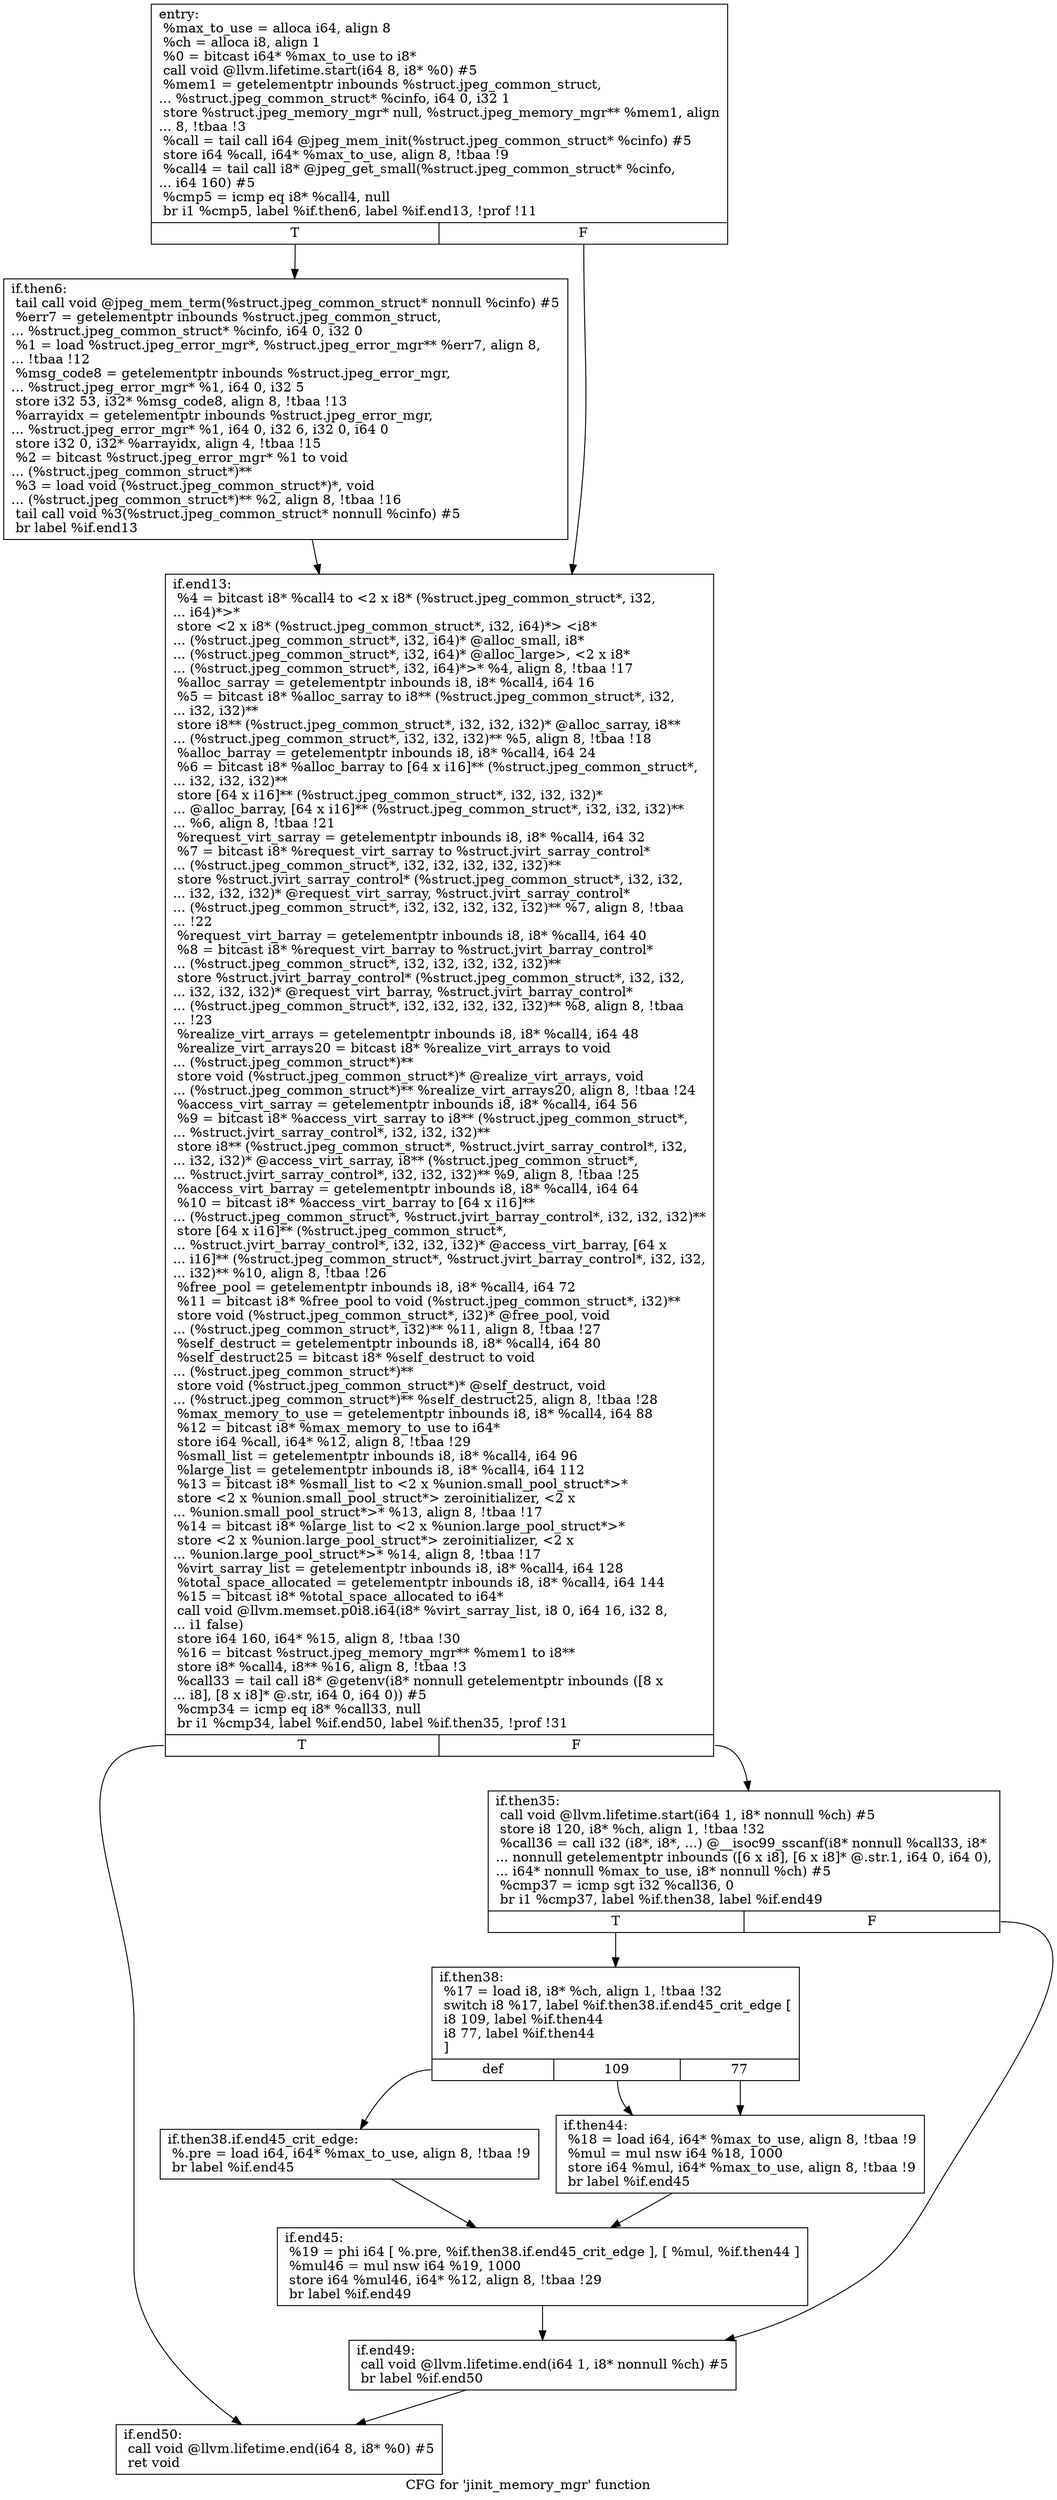 digraph "CFG for 'jinit_memory_mgr' function" {
	label="CFG for 'jinit_memory_mgr' function";

	Node0x5759a50 [shape=record,label="{entry:\l  %max_to_use = alloca i64, align 8\l  %ch = alloca i8, align 1\l  %0 = bitcast i64* %max_to_use to i8*\l  call void @llvm.lifetime.start(i64 8, i8* %0) #5\l  %mem1 = getelementptr inbounds %struct.jpeg_common_struct,\l... %struct.jpeg_common_struct* %cinfo, i64 0, i32 1\l  store %struct.jpeg_memory_mgr* null, %struct.jpeg_memory_mgr** %mem1, align\l... 8, !tbaa !3\l  %call = tail call i64 @jpeg_mem_init(%struct.jpeg_common_struct* %cinfo) #5\l  store i64 %call, i64* %max_to_use, align 8, !tbaa !9\l  %call4 = tail call i8* @jpeg_get_small(%struct.jpeg_common_struct* %cinfo,\l... i64 160) #5\l  %cmp5 = icmp eq i8* %call4, null\l  br i1 %cmp5, label %if.then6, label %if.end13, !prof !11\l|{<s0>T|<s1>F}}"];
	Node0x5759a50:s0 -> Node0x575bf70;
	Node0x5759a50:s1 -> Node0x575c050;
	Node0x575bf70 [shape=record,label="{if.then6:                                         \l  tail call void @jpeg_mem_term(%struct.jpeg_common_struct* nonnull %cinfo) #5\l  %err7 = getelementptr inbounds %struct.jpeg_common_struct,\l... %struct.jpeg_common_struct* %cinfo, i64 0, i32 0\l  %1 = load %struct.jpeg_error_mgr*, %struct.jpeg_error_mgr** %err7, align 8,\l... !tbaa !12\l  %msg_code8 = getelementptr inbounds %struct.jpeg_error_mgr,\l... %struct.jpeg_error_mgr* %1, i64 0, i32 5\l  store i32 53, i32* %msg_code8, align 8, !tbaa !13\l  %arrayidx = getelementptr inbounds %struct.jpeg_error_mgr,\l... %struct.jpeg_error_mgr* %1, i64 0, i32 6, i32 0, i64 0\l  store i32 0, i32* %arrayidx, align 4, !tbaa !15\l  %2 = bitcast %struct.jpeg_error_mgr* %1 to void\l... (%struct.jpeg_common_struct*)**\l  %3 = load void (%struct.jpeg_common_struct*)*, void\l... (%struct.jpeg_common_struct*)** %2, align 8, !tbaa !16\l  tail call void %3(%struct.jpeg_common_struct* nonnull %cinfo) #5\l  br label %if.end13\l}"];
	Node0x575bf70 -> Node0x575c050;
	Node0x575c050 [shape=record,label="{if.end13:                                         \l  %4 = bitcast i8* %call4 to \<2 x i8* (%struct.jpeg_common_struct*, i32,\l... i64)*\>*\l  store \<2 x i8* (%struct.jpeg_common_struct*, i32, i64)*\> \<i8*\l... (%struct.jpeg_common_struct*, i32, i64)* @alloc_small, i8*\l... (%struct.jpeg_common_struct*, i32, i64)* @alloc_large\>, \<2 x i8*\l... (%struct.jpeg_common_struct*, i32, i64)*\>* %4, align 8, !tbaa !17\l  %alloc_sarray = getelementptr inbounds i8, i8* %call4, i64 16\l  %5 = bitcast i8* %alloc_sarray to i8** (%struct.jpeg_common_struct*, i32,\l... i32, i32)**\l  store i8** (%struct.jpeg_common_struct*, i32, i32, i32)* @alloc_sarray, i8**\l... (%struct.jpeg_common_struct*, i32, i32, i32)** %5, align 8, !tbaa !18\l  %alloc_barray = getelementptr inbounds i8, i8* %call4, i64 24\l  %6 = bitcast i8* %alloc_barray to [64 x i16]** (%struct.jpeg_common_struct*,\l... i32, i32, i32)**\l  store [64 x i16]** (%struct.jpeg_common_struct*, i32, i32, i32)*\l... @alloc_barray, [64 x i16]** (%struct.jpeg_common_struct*, i32, i32, i32)**\l... %6, align 8, !tbaa !21\l  %request_virt_sarray = getelementptr inbounds i8, i8* %call4, i64 32\l  %7 = bitcast i8* %request_virt_sarray to %struct.jvirt_sarray_control*\l... (%struct.jpeg_common_struct*, i32, i32, i32, i32, i32)**\l  store %struct.jvirt_sarray_control* (%struct.jpeg_common_struct*, i32, i32,\l... i32, i32, i32)* @request_virt_sarray, %struct.jvirt_sarray_control*\l... (%struct.jpeg_common_struct*, i32, i32, i32, i32, i32)** %7, align 8, !tbaa\l... !22\l  %request_virt_barray = getelementptr inbounds i8, i8* %call4, i64 40\l  %8 = bitcast i8* %request_virt_barray to %struct.jvirt_barray_control*\l... (%struct.jpeg_common_struct*, i32, i32, i32, i32, i32)**\l  store %struct.jvirt_barray_control* (%struct.jpeg_common_struct*, i32, i32,\l... i32, i32, i32)* @request_virt_barray, %struct.jvirt_barray_control*\l... (%struct.jpeg_common_struct*, i32, i32, i32, i32, i32)** %8, align 8, !tbaa\l... !23\l  %realize_virt_arrays = getelementptr inbounds i8, i8* %call4, i64 48\l  %realize_virt_arrays20 = bitcast i8* %realize_virt_arrays to void\l... (%struct.jpeg_common_struct*)**\l  store void (%struct.jpeg_common_struct*)* @realize_virt_arrays, void\l... (%struct.jpeg_common_struct*)** %realize_virt_arrays20, align 8, !tbaa !24\l  %access_virt_sarray = getelementptr inbounds i8, i8* %call4, i64 56\l  %9 = bitcast i8* %access_virt_sarray to i8** (%struct.jpeg_common_struct*,\l... %struct.jvirt_sarray_control*, i32, i32, i32)**\l  store i8** (%struct.jpeg_common_struct*, %struct.jvirt_sarray_control*, i32,\l... i32, i32)* @access_virt_sarray, i8** (%struct.jpeg_common_struct*,\l... %struct.jvirt_sarray_control*, i32, i32, i32)** %9, align 8, !tbaa !25\l  %access_virt_barray = getelementptr inbounds i8, i8* %call4, i64 64\l  %10 = bitcast i8* %access_virt_barray to [64 x i16]**\l... (%struct.jpeg_common_struct*, %struct.jvirt_barray_control*, i32, i32, i32)**\l  store [64 x i16]** (%struct.jpeg_common_struct*,\l... %struct.jvirt_barray_control*, i32, i32, i32)* @access_virt_barray, [64 x\l... i16]** (%struct.jpeg_common_struct*, %struct.jvirt_barray_control*, i32, i32,\l... i32)** %10, align 8, !tbaa !26\l  %free_pool = getelementptr inbounds i8, i8* %call4, i64 72\l  %11 = bitcast i8* %free_pool to void (%struct.jpeg_common_struct*, i32)**\l  store void (%struct.jpeg_common_struct*, i32)* @free_pool, void\l... (%struct.jpeg_common_struct*, i32)** %11, align 8, !tbaa !27\l  %self_destruct = getelementptr inbounds i8, i8* %call4, i64 80\l  %self_destruct25 = bitcast i8* %self_destruct to void\l... (%struct.jpeg_common_struct*)**\l  store void (%struct.jpeg_common_struct*)* @self_destruct, void\l... (%struct.jpeg_common_struct*)** %self_destruct25, align 8, !tbaa !28\l  %max_memory_to_use = getelementptr inbounds i8, i8* %call4, i64 88\l  %12 = bitcast i8* %max_memory_to_use to i64*\l  store i64 %call, i64* %12, align 8, !tbaa !29\l  %small_list = getelementptr inbounds i8, i8* %call4, i64 96\l  %large_list = getelementptr inbounds i8, i8* %call4, i64 112\l  %13 = bitcast i8* %small_list to \<2 x %union.small_pool_struct*\>*\l  store \<2 x %union.small_pool_struct*\> zeroinitializer, \<2 x\l... %union.small_pool_struct*\>* %13, align 8, !tbaa !17\l  %14 = bitcast i8* %large_list to \<2 x %union.large_pool_struct*\>*\l  store \<2 x %union.large_pool_struct*\> zeroinitializer, \<2 x\l... %union.large_pool_struct*\>* %14, align 8, !tbaa !17\l  %virt_sarray_list = getelementptr inbounds i8, i8* %call4, i64 128\l  %total_space_allocated = getelementptr inbounds i8, i8* %call4, i64 144\l  %15 = bitcast i8* %total_space_allocated to i64*\l  call void @llvm.memset.p0i8.i64(i8* %virt_sarray_list, i8 0, i64 16, i32 8,\l... i1 false)\l  store i64 160, i64* %15, align 8, !tbaa !30\l  %16 = bitcast %struct.jpeg_memory_mgr** %mem1 to i8**\l  store i8* %call4, i8** %16, align 8, !tbaa !3\l  %call33 = tail call i8* @getenv(i8* nonnull getelementptr inbounds ([8 x\l... i8], [8 x i8]* @.str, i64 0, i64 0)) #5\l  %cmp34 = icmp eq i8* %call33, null\l  br i1 %cmp34, label %if.end50, label %if.then35, !prof !31\l|{<s0>T|<s1>F}}"];
	Node0x575c050:s0 -> Node0x5764ef0;
	Node0x575c050:s1 -> Node0x5764fd0;
	Node0x5764fd0 [shape=record,label="{if.then35:                                        \l  call void @llvm.lifetime.start(i64 1, i8* nonnull %ch) #5\l  store i8 120, i8* %ch, align 1, !tbaa !32\l  %call36 = call i32 (i8*, i8*, ...) @__isoc99_sscanf(i8* nonnull %call33, i8*\l... nonnull getelementptr inbounds ([6 x i8], [6 x i8]* @.str.1, i64 0, i64 0),\l... i64* nonnull %max_to_use, i8* nonnull %ch) #5\l  %cmp37 = icmp sgt i32 %call36, 0\l  br i1 %cmp37, label %if.then38, label %if.end49\l|{<s0>T|<s1>F}}"];
	Node0x5764fd0:s0 -> Node0x5765a10;
	Node0x5764fd0:s1 -> Node0x5765af0;
	Node0x5765a10 [shape=record,label="{if.then38:                                        \l  %17 = load i8, i8* %ch, align 1, !tbaa !32\l  switch i8 %17, label %if.then38.if.end45_crit_edge [\l    i8 109, label %if.then44\l    i8 77, label %if.then44\l  ]\l|{<s0>def|<s1>109|<s2>77}}"];
	Node0x5765a10:s0 -> Node0x57662a0;
	Node0x5765a10:s1 -> Node0x5766400;
	Node0x5765a10:s2 -> Node0x5766400;
	Node0x57662a0 [shape=record,label="{if.then38.if.end45_crit_edge:                     \l  %.pre = load i64, i64* %max_to_use, align 8, !tbaa !9\l  br label %if.end45\l}"];
	Node0x57662a0 -> Node0x5766c30;
	Node0x5766400 [shape=record,label="{if.then44:                                        \l  %18 = load i64, i64* %max_to_use, align 8, !tbaa !9\l  %mul = mul nsw i64 %18, 1000\l  store i64 %mul, i64* %max_to_use, align 8, !tbaa !9\l  br label %if.end45\l}"];
	Node0x5766400 -> Node0x5766c30;
	Node0x5766c30 [shape=record,label="{if.end45:                                         \l  %19 = phi i64 [ %.pre, %if.then38.if.end45_crit_edge ], [ %mul, %if.then44 ]\l  %mul46 = mul nsw i64 %19, 1000\l  store i64 %mul46, i64* %12, align 8, !tbaa !29\l  br label %if.end49\l}"];
	Node0x5766c30 -> Node0x5765af0;
	Node0x5765af0 [shape=record,label="{if.end49:                                         \l  call void @llvm.lifetime.end(i64 1, i8* nonnull %ch) #5\l  br label %if.end50\l}"];
	Node0x5765af0 -> Node0x5764ef0;
	Node0x5764ef0 [shape=record,label="{if.end50:                                         \l  call void @llvm.lifetime.end(i64 8, i8* %0) #5\l  ret void\l}"];
}
